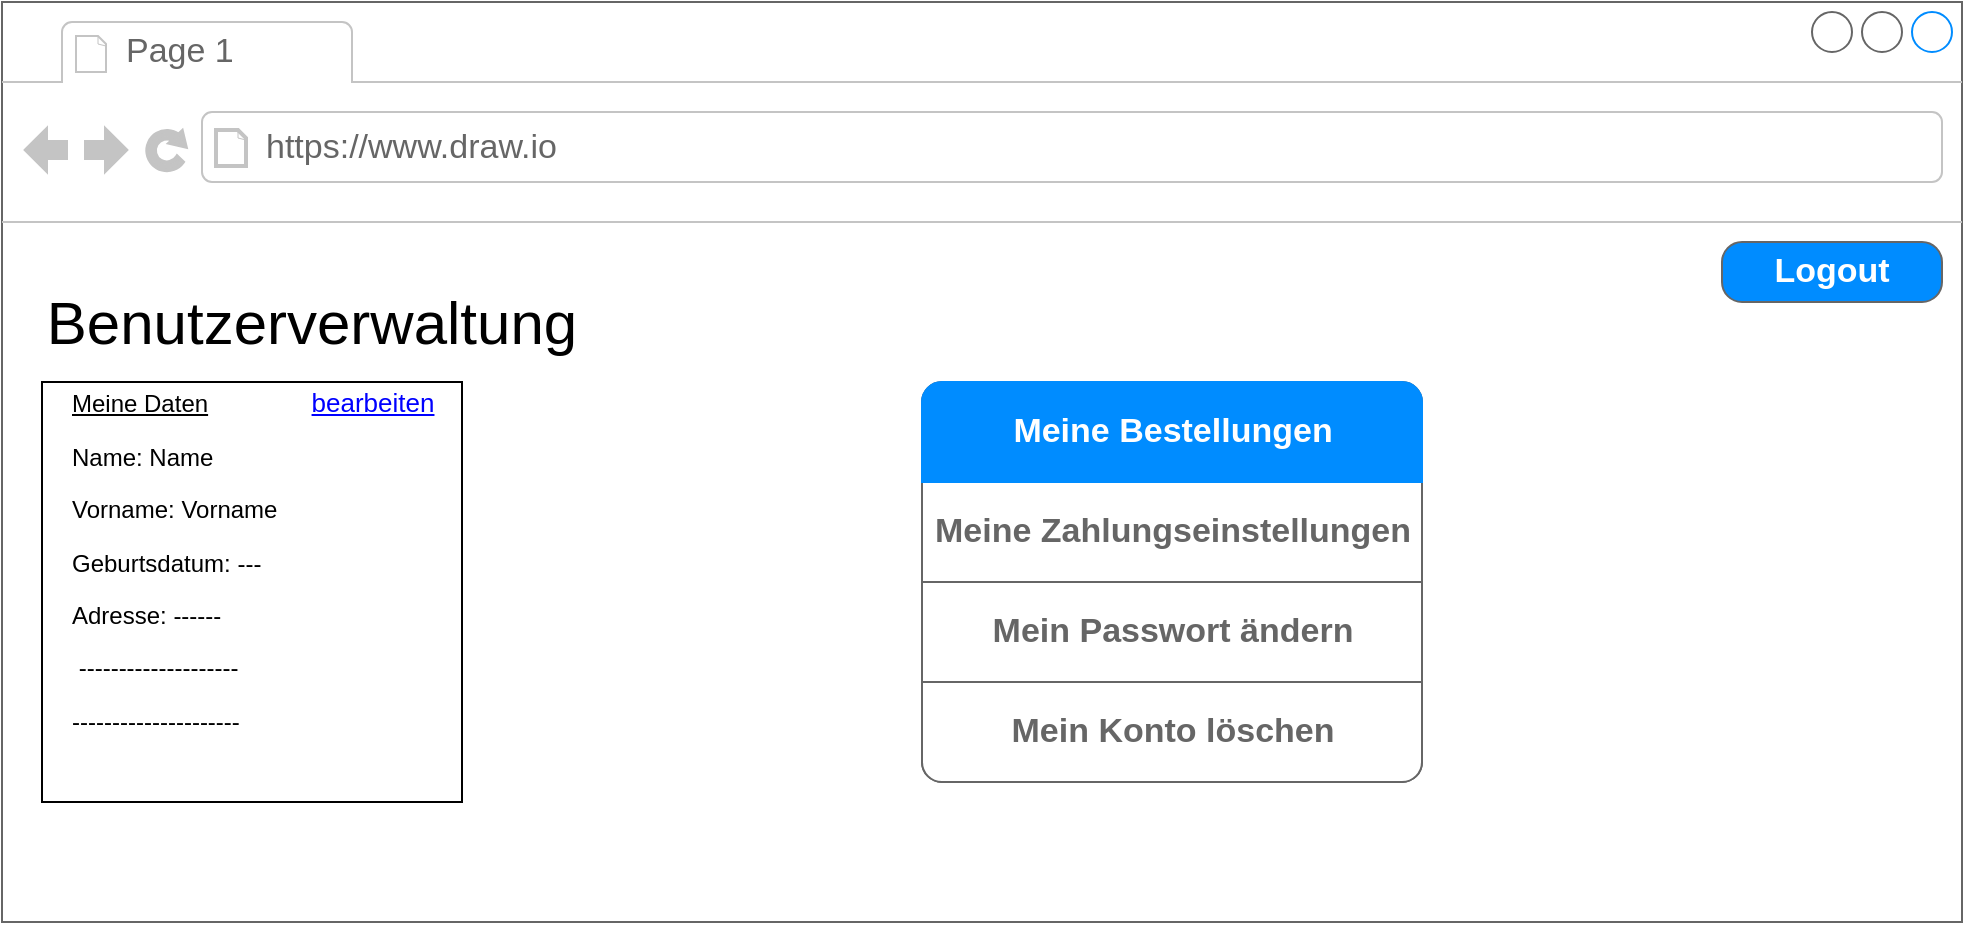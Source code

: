 <mxfile version="14.6.13" type="device"><diagram id="b2wpY0z323pMYS_PHzHd" name="Page-1"><mxGraphModel dx="2249" dy="791" grid="1" gridSize="10" guides="1" tooltips="1" connect="1" arrows="1" fold="1" page="1" pageScale="1" pageWidth="827" pageHeight="1169" math="0" shadow="0"><root><mxCell id="0"/><mxCell id="1" parent="0"/><mxCell id="GyXp9C8KBbXUTOsXCXq2-1" value="" style="strokeWidth=1;shadow=0;dashed=0;align=center;html=1;shape=mxgraph.mockup.containers.browserWindow;rSize=0;strokeColor=#666666;strokeColor2=#008cff;strokeColor3=#c4c4c4;mainText=,;recursiveResize=0;" vertex="1" parent="1"><mxGeometry x="-160" y="60" width="980" height="460" as="geometry"/></mxCell><mxCell id="GyXp9C8KBbXUTOsXCXq2-2" value="Page 1" style="strokeWidth=1;shadow=0;dashed=0;align=center;html=1;shape=mxgraph.mockup.containers.anchor;fontSize=17;fontColor=#666666;align=left;" vertex="1" parent="GyXp9C8KBbXUTOsXCXq2-1"><mxGeometry x="60" y="12" width="110" height="26" as="geometry"/></mxCell><mxCell id="GyXp9C8KBbXUTOsXCXq2-3" value="https://www.draw.io" style="strokeWidth=1;shadow=0;dashed=0;align=center;html=1;shape=mxgraph.mockup.containers.anchor;rSize=0;fontSize=17;fontColor=#666666;align=left;" vertex="1" parent="GyXp9C8KBbXUTOsXCXq2-1"><mxGeometry x="130" y="60" width="250" height="26" as="geometry"/></mxCell><mxCell id="GyXp9C8KBbXUTOsXCXq2-13" value="" style="strokeWidth=1;shadow=0;dashed=0;align=center;html=1;shape=mxgraph.mockup.rrect;rSize=10;strokeColor=#666666;" vertex="1" parent="GyXp9C8KBbXUTOsXCXq2-1"><mxGeometry x="460" y="190" width="250" height="200" as="geometry"/></mxCell><mxCell id="GyXp9C8KBbXUTOsXCXq2-14" value="Meine Zahlungseinstellungen" style="strokeColor=inherit;fillColor=inherit;gradientColor=inherit;strokeWidth=1;shadow=0;dashed=0;align=center;html=1;shape=mxgraph.mockup.rrect;rSize=0;fontSize=17;fontColor=#666666;fontStyle=1;resizeWidth=1;" vertex="1" parent="GyXp9C8KBbXUTOsXCXq2-13"><mxGeometry width="250" height="50" relative="1" as="geometry"><mxPoint y="50" as="offset"/></mxGeometry></mxCell><mxCell id="GyXp9C8KBbXUTOsXCXq2-15" value="Mein Passwort ändern" style="strokeColor=inherit;fillColor=inherit;gradientColor=inherit;strokeWidth=1;shadow=0;dashed=0;align=center;html=1;shape=mxgraph.mockup.rrect;rSize=0;fontSize=17;fontColor=#666666;fontStyle=1;resizeWidth=1;" vertex="1" parent="GyXp9C8KBbXUTOsXCXq2-13"><mxGeometry width="250" height="50" relative="1" as="geometry"><mxPoint y="100" as="offset"/></mxGeometry></mxCell><mxCell id="GyXp9C8KBbXUTOsXCXq2-16" value="Mein Konto löschen" style="strokeColor=inherit;fillColor=inherit;gradientColor=inherit;strokeWidth=1;shadow=0;dashed=0;align=center;html=1;shape=mxgraph.mockup.bottomButton;rSize=10;fontSize=17;fontColor=#666666;fontStyle=1;resizeWidth=1;" vertex="1" parent="GyXp9C8KBbXUTOsXCXq2-13"><mxGeometry y="1" width="250" height="50" relative="1" as="geometry"><mxPoint y="-50" as="offset"/></mxGeometry></mxCell><mxCell id="GyXp9C8KBbXUTOsXCXq2-17" value="Meine Bestellungen" style="strokeWidth=1;shadow=0;dashed=0;align=center;html=1;shape=mxgraph.mockup.topButton;rSize=10;fontSize=17;fontColor=#ffffff;fontStyle=1;fillColor=#008cff;strokeColor=#008cff;resizeWidth=1;" vertex="1" parent="GyXp9C8KBbXUTOsXCXq2-13"><mxGeometry width="250" height="50" relative="1" as="geometry"/></mxCell><mxCell id="GyXp9C8KBbXUTOsXCXq2-18" value="Logout" style="strokeWidth=1;shadow=0;dashed=0;align=center;html=1;shape=mxgraph.mockup.buttons.button;strokeColor=#666666;fontColor=#ffffff;mainText=;buttonStyle=round;fontSize=17;fontStyle=1;fillColor=#008cff;whiteSpace=wrap;" vertex="1" parent="GyXp9C8KBbXUTOsXCXq2-1"><mxGeometry x="860" y="120" width="110" height="30" as="geometry"/></mxCell><mxCell id="GyXp9C8KBbXUTOsXCXq2-7" value="&lt;font style=&quot;font-size: 30px&quot;&gt;Benutzerverwaltung&lt;/font&gt;" style="text;html=1;strokeColor=none;fillColor=none;align=center;verticalAlign=middle;whiteSpace=wrap;rounded=0;" vertex="1" parent="1"><mxGeometry x="-140" y="210" width="270" height="20" as="geometry"/></mxCell><mxCell id="GyXp9C8KBbXUTOsXCXq2-11" value="" style="group" vertex="1" connectable="0" parent="1"><mxGeometry x="-140" y="250" width="240" height="210" as="geometry"/></mxCell><mxCell id="GyXp9C8KBbXUTOsXCXq2-10" value="" style="whiteSpace=wrap;html=1;aspect=fixed;" vertex="1" parent="GyXp9C8KBbXUTOsXCXq2-11"><mxGeometry width="210" height="210" as="geometry"/></mxCell><mxCell id="GyXp9C8KBbXUTOsXCXq2-8" value="&lt;div&gt;&lt;br&gt;&lt;/div&gt;&lt;div&gt;&lt;u&gt;Meine Daten&lt;/u&gt;&lt;br&gt;&lt;/div&gt;&lt;p&gt;Name: Name&lt;/p&gt;&lt;p&gt;Vorname: Vorname&lt;/p&gt;&lt;p&gt;Geburtsdatum: ---&lt;/p&gt;&lt;p&gt;Adresse: ------&lt;/p&gt;&lt;p&gt;&amp;nbsp;--------------------&lt;/p&gt;&lt;p&gt;---------------------&lt;/p&gt;&lt;p&gt;&lt;br&gt;&lt;/p&gt;&lt;p&gt;&lt;br&gt;&lt;/p&gt;" style="text;html=1;strokeColor=none;fillColor=none;spacing=5;spacingTop=-20;whiteSpace=wrap;overflow=hidden;rounded=0;" vertex="1" parent="GyXp9C8KBbXUTOsXCXq2-11"><mxGeometry x="10" width="140" height="190" as="geometry"/></mxCell><mxCell id="GyXp9C8KBbXUTOsXCXq2-9" value="&lt;font style=&quot;font-size: 13px&quot;&gt;bearbeiten&lt;/font&gt;" style="shape=rectangle;strokeColor=none;fillColor=none;linkText=;fontSize=17;fontColor=#0000ff;fontStyle=4;html=1;align=center;" vertex="1" parent="GyXp9C8KBbXUTOsXCXq2-11"><mxGeometry x="90" width="150" height="20" as="geometry"/></mxCell></root></mxGraphModel></diagram></mxfile>